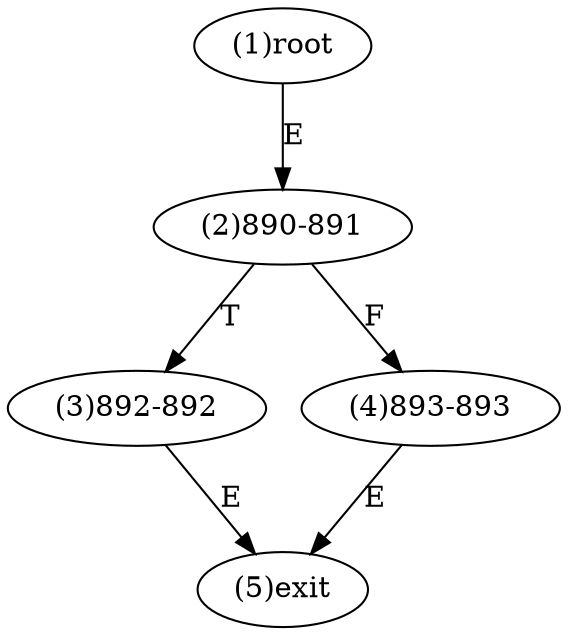 digraph "" { 
1[ label="(1)root"];
2[ label="(2)890-891"];
3[ label="(3)892-892"];
4[ label="(4)893-893"];
5[ label="(5)exit"];
1->2[ label="E"];
2->4[ label="F"];
2->3[ label="T"];
3->5[ label="E"];
4->5[ label="E"];
}